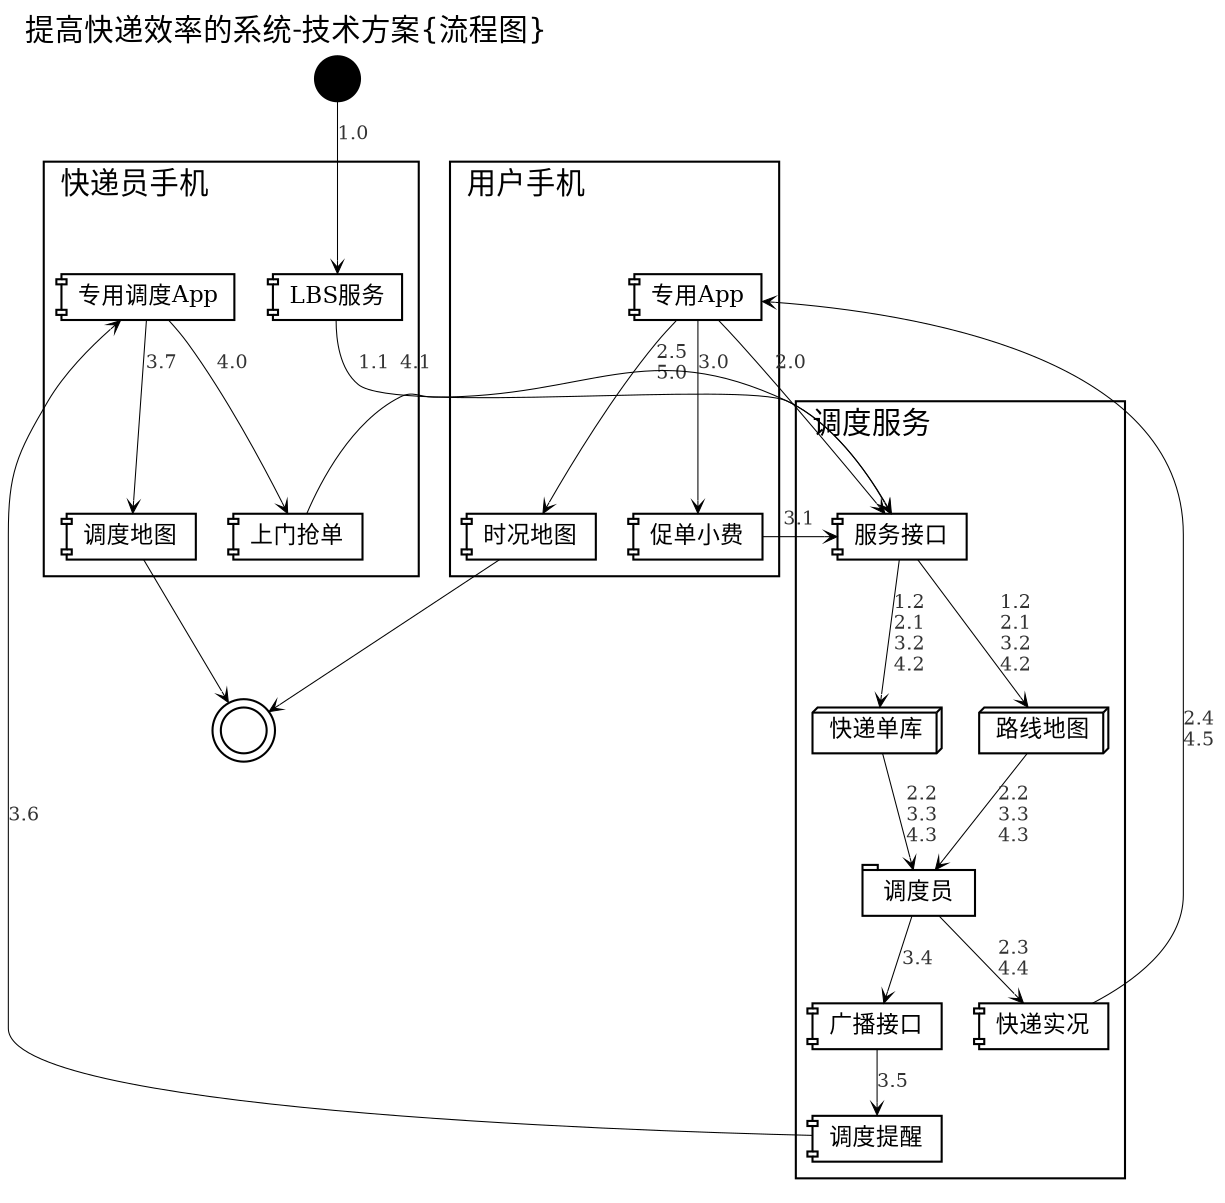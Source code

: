     /*生成命令:
$ dot -Tpng lbs_speed_express.dot -o lbs_speed_express.png

 -Tcmapx -o lb-crx-roles.map
    全局设定
    plaintext
{{{#!GraphViz dot
        ,fontname="WenQuanYi Micro Hei"
    */

digraph G4_lbs_speed_express {
    /*全局设定*/
    graph [label="提高快递效率的系统-技术方案{流程图}"
        ,fontsize=14.0
        ,labeljust="l",labelloc="t",center=1
        ,ranksep=0.3,center=1,ratio=compress
        ,rankdir=TB
        ];

    node[fontsize=11.0,height=0.3
        ,shape=component 
        ];

    edge [fontsize=9.0,fontcolor="#333333"
        ,arrowsize=0.6,arrowhead=vee,arrowtail=none
        ,style="setlinewidth(0.5)"
        ];
/*
    src [label="源码",shape=ellipse,style="filled,dashed,setlinewidth(5)"
        ,color="#333333",fillcolor=dimgray
        ,URL="http://code.google.com/p/zoomquiet/source/browse/dot/obp/csdndr1-km.dot?repo=tangle"];
    /*图元声明
    start       [label="流程开始/结束",shape=point];
    end         [label="",shape=doublecircle,fillcolor=red];

    box         [label="实体/对象",shape=box];
    ellipse     [label="行动/节点",shape=ellipse];
    egg         [label="用户/人物",shape=egg];
    plaintext   [label="状态/属性",shape=plaintext,fillcolor=whitesmoke];
    diamond     [label="判别",shape=diamond];
    note        [label="注释",shape=note];
    tab         [label="目录/模块",shape=tab];
    db          [label="数据库",shape=box3d];
    component   [label="主机/组件",shape=component];
  ,style="rounded,dotted"];
*/

    start       [label="流程开始",shape=point];
    end         [label="",shape=doublecircle,fillcolor=red];

    /*图例关系
    srvPUB->installer [label="2.0"];
    ,style="dotted"
    ,style="dashed"
    ,style="setlinewidth(2)"
    */

start->EXP_LBS [label="1.0"];
{EXP_MAP USR_MAP}->end;

subgraph cluster_user {
    label = "用户手机";
    USR_App [label="专用App"];
    USR_AWD [label="促单小费"];
    USR_MAP [label="时况地图"];

    USR_App->USR_MAP [label="2.5\n5.0"];

    USR_App->USR_AWD [label="3.0"];

}

USR_App->SRV_API [label="2.0"];
USR_AWD->SRV_API [label="3.1"];

SRV_MEG->USR_App [label="2.4\n4.5"];

subgraph cluster_dispatch {
    label = "调度服务";

    SRV_API [label="服务接口"];
    SRV_PUB [label="广播接口"];
    SRV_REPO [label="快递单库", shape=box3d];
    SRV_MAP [label="路线地图", shape=box3d];

    SRV_ECHO [label="调度员", shape=tab];
    SRV_MEG [label="快递实况"];

    SRV_API->{SRV_MAP SRV_REPO} [label="1.2\n2.1\n3.2\n4.2"];

    {SRV_MAP SRV_REPO}->SRV_ECHO [label="2.2\n3.3\n4.3"];

    EXP_MSG [label="调度提醒"];

    SRV_ECHO->SRV_PUB [label="3.4"];
    SRV_PUB->EXP_MSG [label="3.5"];
    SRV_ECHO->SRV_MEG [label="2.3\n4.4"];
/*
    SRV_PUB->SRV_MEG [label="3.3"];
*/
}


EXP_LBS->SRV_API [label="1.1"];
EXP_AWD->SRV_API [label="4.1"];

subgraph cluster_exper {
    label = "快递员手机";

    EXP_APP [label="专用调度App"];
    EXP_LBS [label="LBS服务"];
    EXP_MAP [label="调度地图"];
    EXP_AWD [label="上门抢单"];

    EXP_MSG->EXP_APP [label="3.6"];
    EXP_APP->EXP_MAP [label="3.7"];

    EXP_APP->EXP_AWD [label="4.0"];
}


/*
    { rank=same; PUB    srvA srvB srvN; }
    { rank=same; DL     installer; }
    { rank=same; CHK    chker; }
    { rank=same; DONE   bkStore; }
        EXP_LBS->SRV_ECHO;
*/
    edge [style=invis];
}

